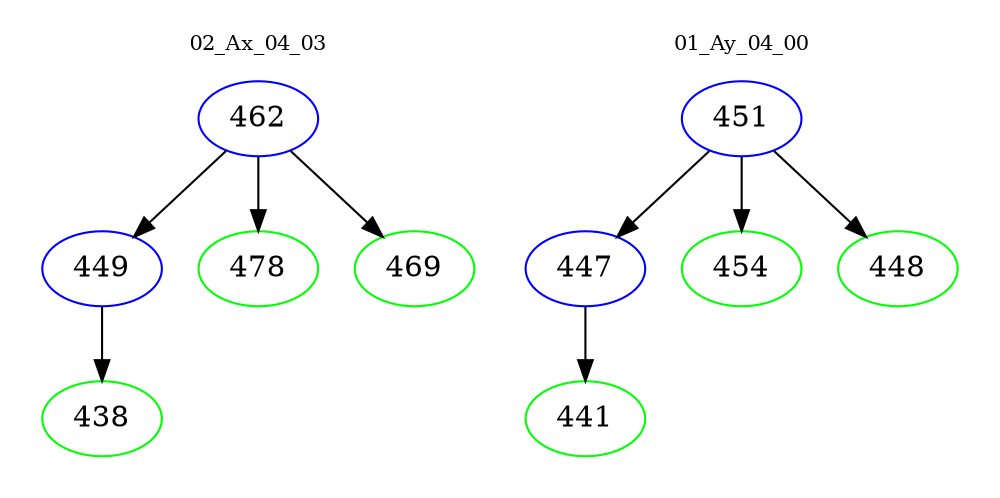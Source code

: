 digraph{
subgraph cluster_0 {
color = white
label = "02_Ax_04_03";
fontsize=10;
T0_462 [label="462", color="blue"]
T0_462 -> T0_449 [color="black"]
T0_449 [label="449", color="blue"]
T0_449 -> T0_438 [color="black"]
T0_438 [label="438", color="green"]
T0_462 -> T0_478 [color="black"]
T0_478 [label="478", color="green"]
T0_462 -> T0_469 [color="black"]
T0_469 [label="469", color="green"]
}
subgraph cluster_1 {
color = white
label = "01_Ay_04_00";
fontsize=10;
T1_451 [label="451", color="blue"]
T1_451 -> T1_447 [color="black"]
T1_447 [label="447", color="blue"]
T1_447 -> T1_441 [color="black"]
T1_441 [label="441", color="green"]
T1_451 -> T1_454 [color="black"]
T1_454 [label="454", color="green"]
T1_451 -> T1_448 [color="black"]
T1_448 [label="448", color="green"]
}
}
